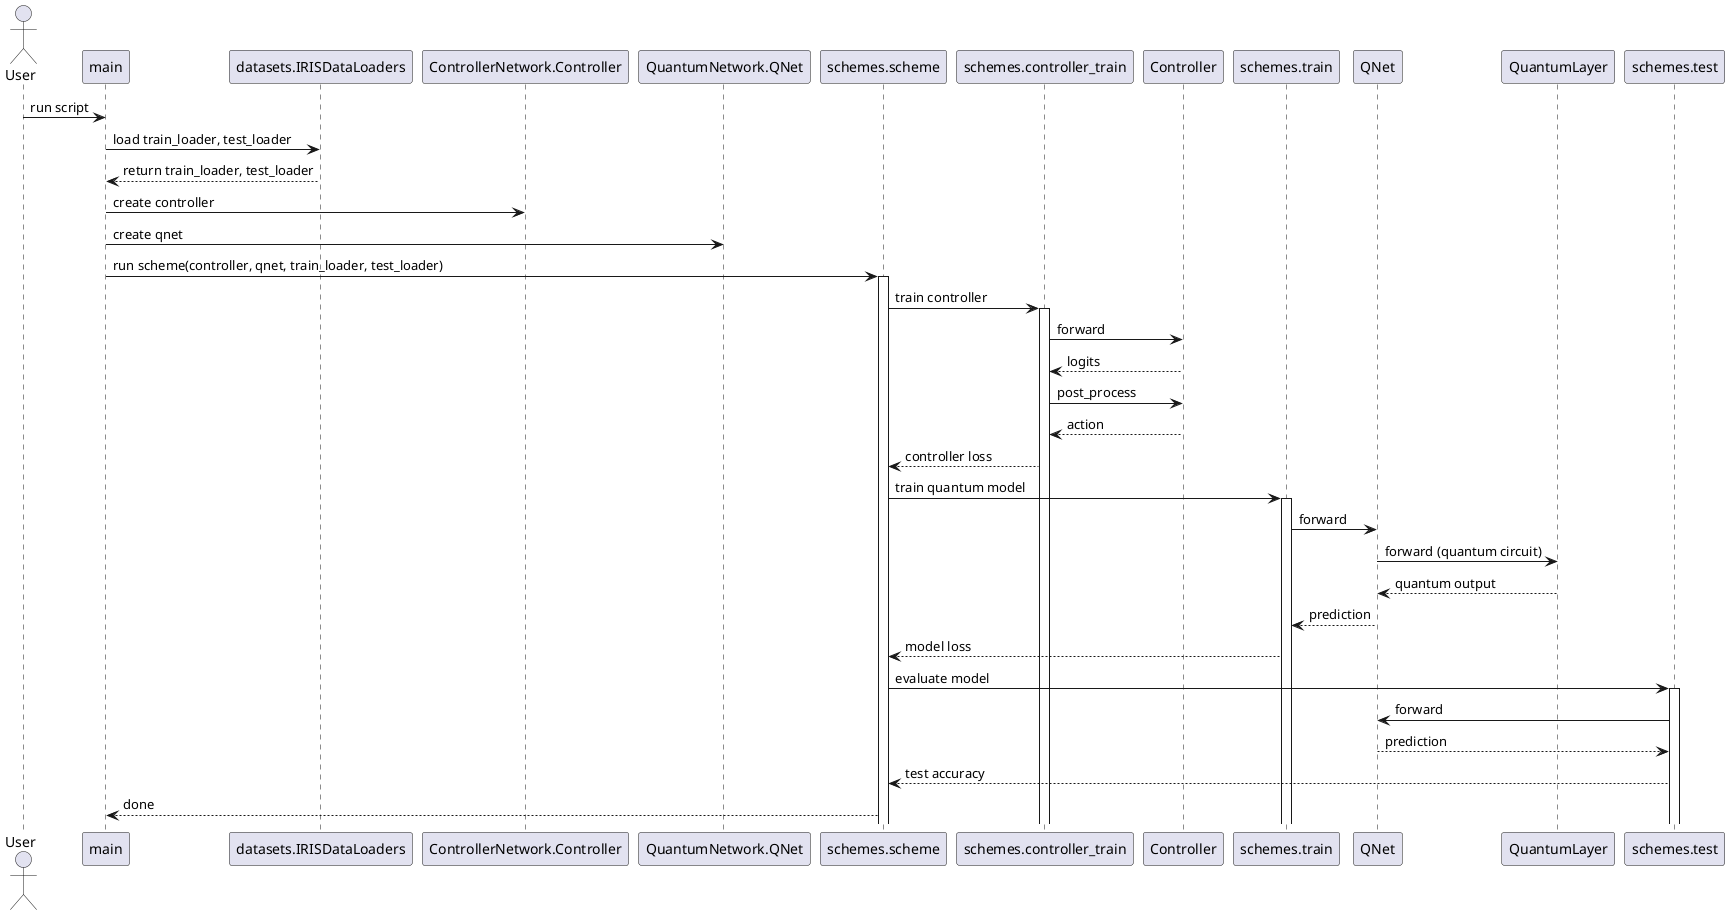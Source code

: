 @startuml
actor User

User -> main : run script

main -> datasets.IRISDataLoaders : load train_loader, test_loader
datasets.IRISDataLoaders --> main : return train_loader, test_loader

main -> ControllerNetwork.Controller : create controller
main -> QuantumNetwork.QNet : create qnet

main -> schemes.scheme : run scheme(controller, qnet, train_loader, test_loader)

activate schemes.scheme
schemes.scheme -> schemes.controller_train : train controller
activate schemes.controller_train
schemes.controller_train -> Controller : forward
Controller --> schemes.controller_train : logits

schemes.controller_train -> Controller : post_process
Controller --> schemes.controller_train : action

schemes.controller_train --> schemes.scheme : controller loss

schemes.scheme -> schemes.train : train quantum model
activate schemes.train
schemes.train -> QNet : forward
QNet -> QuantumLayer : forward (quantum circuit)
QuantumLayer --> QNet : quantum output
QNet --> schemes.train : prediction
schemes.train --> schemes.scheme : model loss

schemes.scheme -> schemes.test : evaluate model
activate schemes.test
schemes.test -> QNet : forward
QNet --> schemes.test : prediction
schemes.test --> schemes.scheme : test accuracy

schemes.scheme --> main : done

@enduml
